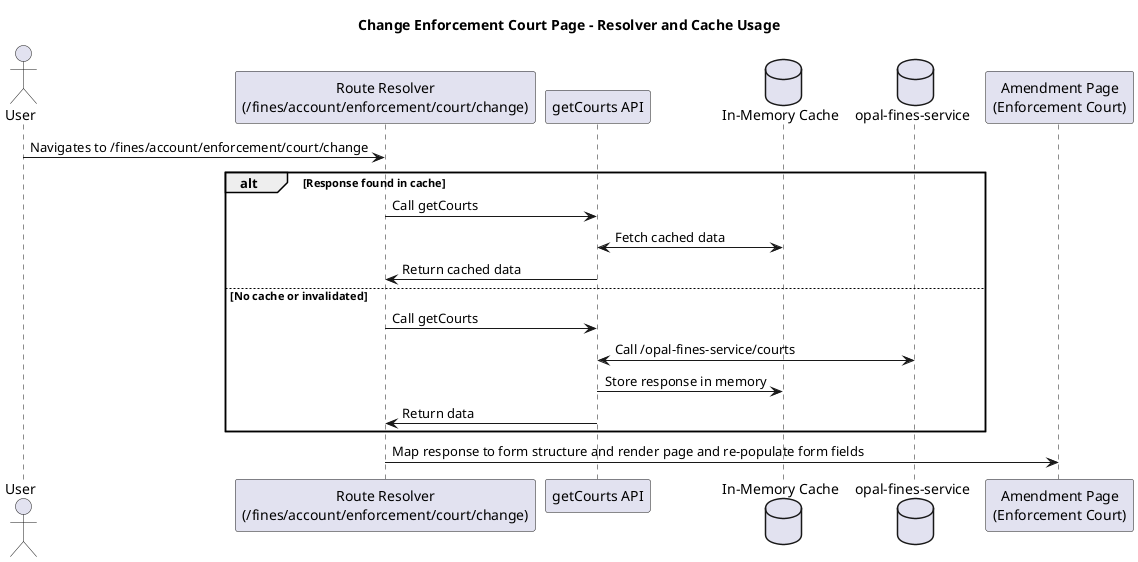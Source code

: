 @startuml
title Change Enforcement Court Page - Resolver and Cache Usage

actor User
participant "Route Resolver\n(/fines/account/enforcement/court/change)" as Resolver
participant "getCourts API" as API
database "In-Memory Cache" as Cache
database "opal-fines-service" as Backend
participant "Amendment Page\n(Enforcement Court)" as Page

User -> Resolver : Navigates to /fines/account/enforcement/court/change

alt Response found in cache
    Resolver -> API : Call getCourts
    API <-> Cache : Fetch cached data
    API -> Resolver : Return cached data
else No cache or invalidated
    Resolver -> API : Call getCourts
    API <-> Backend : Call /opal-fines-service/courts
    API -> Cache : Store response in memory
    API -> Resolver : Return data
end


Resolver -> Page : Map response to form structure and render page and re-populate form fields
@enduml